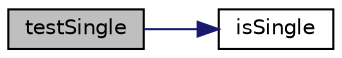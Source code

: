 digraph "testSingle"
{
  edge [fontname="Helvetica",fontsize="10",labelfontname="Helvetica",labelfontsize="10"];
  node [fontname="Helvetica",fontsize="10",shape=record];
  rankdir="LR";
  Node1 [label="testSingle",height=0.2,width=0.4,color="black", fillcolor="grey75", style="filled" fontcolor="black"];
  Node1 -> Node2 [color="midnightblue",fontsize="10",style="solid",fontname="Helvetica"];
  Node2 [label="isSingle",height=0.2,width=0.4,color="black", fillcolor="white", style="filled",URL="$class_field_expectation.html#a36d4cc3f0c5334e3aa6118aab2849e2e"];
}
